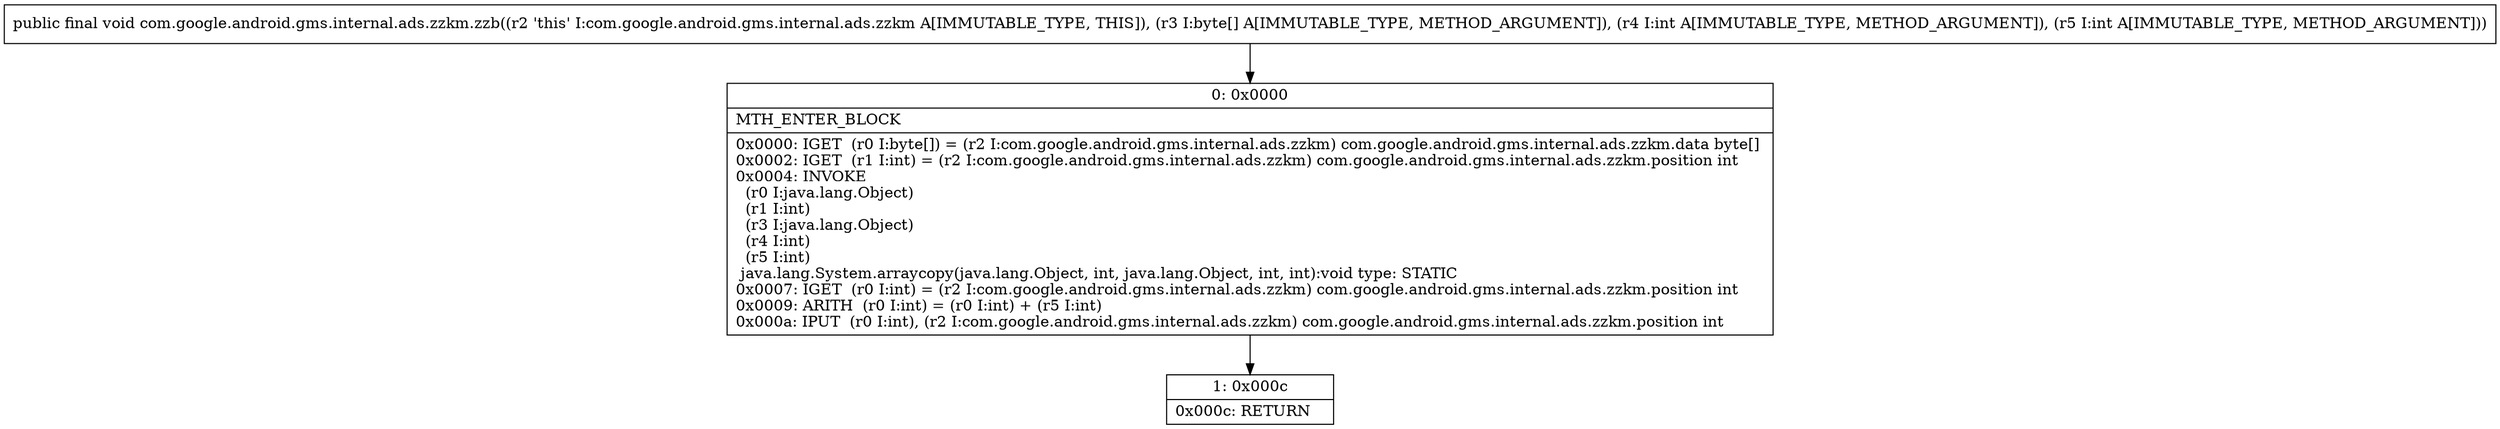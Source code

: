 digraph "CFG forcom.google.android.gms.internal.ads.zzkm.zzb([BII)V" {
Node_0 [shape=record,label="{0\:\ 0x0000|MTH_ENTER_BLOCK\l|0x0000: IGET  (r0 I:byte[]) = (r2 I:com.google.android.gms.internal.ads.zzkm) com.google.android.gms.internal.ads.zzkm.data byte[] \l0x0002: IGET  (r1 I:int) = (r2 I:com.google.android.gms.internal.ads.zzkm) com.google.android.gms.internal.ads.zzkm.position int \l0x0004: INVOKE  \l  (r0 I:java.lang.Object)\l  (r1 I:int)\l  (r3 I:java.lang.Object)\l  (r4 I:int)\l  (r5 I:int)\l java.lang.System.arraycopy(java.lang.Object, int, java.lang.Object, int, int):void type: STATIC \l0x0007: IGET  (r0 I:int) = (r2 I:com.google.android.gms.internal.ads.zzkm) com.google.android.gms.internal.ads.zzkm.position int \l0x0009: ARITH  (r0 I:int) = (r0 I:int) + (r5 I:int) \l0x000a: IPUT  (r0 I:int), (r2 I:com.google.android.gms.internal.ads.zzkm) com.google.android.gms.internal.ads.zzkm.position int \l}"];
Node_1 [shape=record,label="{1\:\ 0x000c|0x000c: RETURN   \l}"];
MethodNode[shape=record,label="{public final void com.google.android.gms.internal.ads.zzkm.zzb((r2 'this' I:com.google.android.gms.internal.ads.zzkm A[IMMUTABLE_TYPE, THIS]), (r3 I:byte[] A[IMMUTABLE_TYPE, METHOD_ARGUMENT]), (r4 I:int A[IMMUTABLE_TYPE, METHOD_ARGUMENT]), (r5 I:int A[IMMUTABLE_TYPE, METHOD_ARGUMENT])) }"];
MethodNode -> Node_0;
Node_0 -> Node_1;
}

